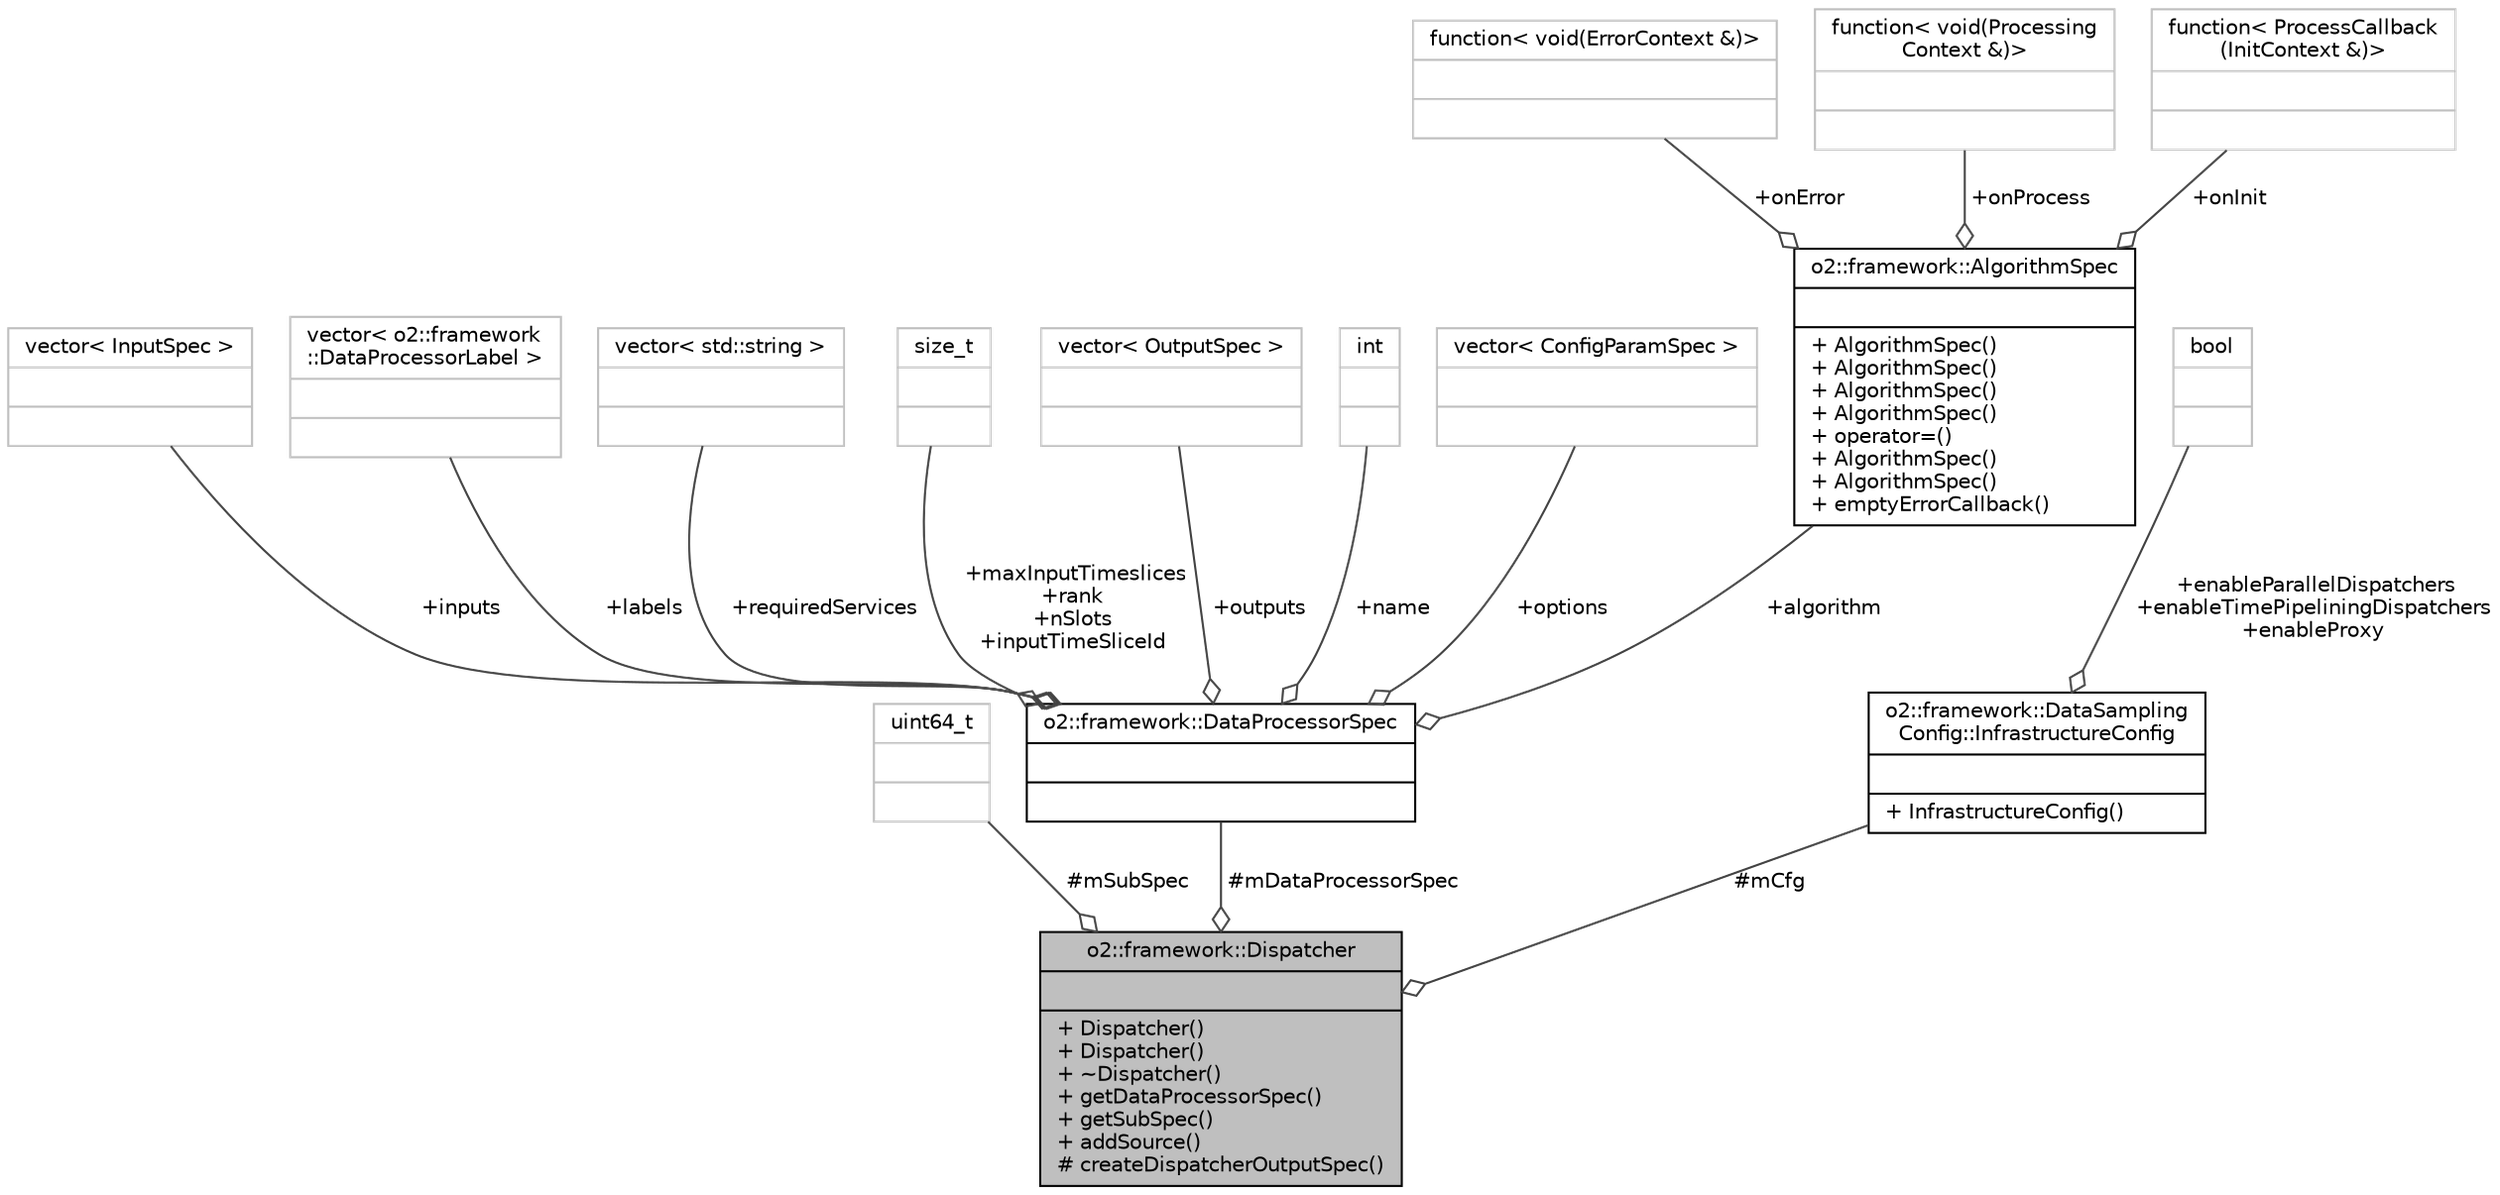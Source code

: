digraph "o2::framework::Dispatcher"
{
 // INTERACTIVE_SVG=YES
  bgcolor="transparent";
  edge [fontname="Helvetica",fontsize="10",labelfontname="Helvetica",labelfontsize="10"];
  node [fontname="Helvetica",fontsize="10",shape=record];
  Node1 [label="{o2::framework::Dispatcher\n||+ Dispatcher()\l+ Dispatcher()\l+ ~Dispatcher()\l+ getDataProcessorSpec()\l+ getSubSpec()\l+ addSource()\l# createDispatcherOutputSpec()\l}",height=0.2,width=0.4,color="black", fillcolor="grey75", style="filled" fontcolor="black"];
  Node2 -> Node1 [color="grey25",fontsize="10",style="solid",label=" #mSubSpec" ,arrowhead="odiamond",fontname="Helvetica"];
  Node2 [label="{uint64_t\n||}",height=0.2,width=0.4,color="grey75"];
  Node3 -> Node1 [color="grey25",fontsize="10",style="solid",label=" #mDataProcessorSpec" ,arrowhead="odiamond",fontname="Helvetica"];
  Node3 [label="{o2::framework::DataProcessorSpec\n||}",height=0.2,width=0.4,color="black",URL="$d0/d16/structo2_1_1framework_1_1DataProcessorSpec.html"];
  Node4 -> Node3 [color="grey25",fontsize="10",style="solid",label=" +inputs" ,arrowhead="odiamond",fontname="Helvetica"];
  Node4 [label="{vector\< InputSpec \>\n||}",height=0.2,width=0.4,color="grey75"];
  Node5 -> Node3 [color="grey25",fontsize="10",style="solid",label=" +labels" ,arrowhead="odiamond",fontname="Helvetica"];
  Node5 [label="{vector\< o2::framework\l::DataProcessorLabel \>\n||}",height=0.2,width=0.4,color="grey75"];
  Node6 -> Node3 [color="grey25",fontsize="10",style="solid",label=" +requiredServices" ,arrowhead="odiamond",fontname="Helvetica"];
  Node6 [label="{vector\< std::string \>\n||}",height=0.2,width=0.4,color="grey75"];
  Node7 -> Node3 [color="grey25",fontsize="10",style="solid",label=" +maxInputTimeslices\n+rank\n+nSlots\n+inputTimeSliceId" ,arrowhead="odiamond",fontname="Helvetica"];
  Node7 [label="{size_t\n||}",height=0.2,width=0.4,color="grey75"];
  Node8 -> Node3 [color="grey25",fontsize="10",style="solid",label=" +outputs" ,arrowhead="odiamond",fontname="Helvetica"];
  Node8 [label="{vector\< OutputSpec \>\n||}",height=0.2,width=0.4,color="grey75"];
  Node9 -> Node3 [color="grey25",fontsize="10",style="solid",label=" +name" ,arrowhead="odiamond",fontname="Helvetica"];
  Node9 [label="{int\n||}",height=0.2,width=0.4,color="grey75"];
  Node10 -> Node3 [color="grey25",fontsize="10",style="solid",label=" +options" ,arrowhead="odiamond",fontname="Helvetica"];
  Node10 [label="{vector\< ConfigParamSpec \>\n||}",height=0.2,width=0.4,color="grey75"];
  Node11 -> Node3 [color="grey25",fontsize="10",style="solid",label=" +algorithm" ,arrowhead="odiamond",fontname="Helvetica"];
  Node11 [label="{o2::framework::AlgorithmSpec\n||+ AlgorithmSpec()\l+ AlgorithmSpec()\l+ AlgorithmSpec()\l+ AlgorithmSpec()\l+ operator=()\l+ AlgorithmSpec()\l+ AlgorithmSpec()\l+ emptyErrorCallback()\l}",height=0.2,width=0.4,color="black",URL="$d4/d5e/structo2_1_1framework_1_1AlgorithmSpec.html"];
  Node12 -> Node11 [color="grey25",fontsize="10",style="solid",label=" +onError" ,arrowhead="odiamond",fontname="Helvetica"];
  Node12 [label="{function\< void(ErrorContext &)\>\n||}",height=0.2,width=0.4,color="grey75"];
  Node13 -> Node11 [color="grey25",fontsize="10",style="solid",label=" +onProcess" ,arrowhead="odiamond",fontname="Helvetica"];
  Node13 [label="{function\< void(Processing\lContext &)\>\n||}",height=0.2,width=0.4,color="grey75"];
  Node14 -> Node11 [color="grey25",fontsize="10",style="solid",label=" +onInit" ,arrowhead="odiamond",fontname="Helvetica"];
  Node14 [label="{function\< ProcessCallback\l(InitContext &)\>\n||}",height=0.2,width=0.4,color="grey75"];
  Node15 -> Node1 [color="grey25",fontsize="10",style="solid",label=" #mCfg" ,arrowhead="odiamond",fontname="Helvetica"];
  Node15 [label="{o2::framework::DataSampling\lConfig::InfrastructureConfig\n||+ InfrastructureConfig()\l}",height=0.2,width=0.4,color="black",URL="$d6/dea/structo2_1_1framework_1_1DataSamplingConfig_1_1InfrastructureConfig.html",tooltip="Structure that holds general data sampling infrastructure configuration. "];
  Node16 -> Node15 [color="grey25",fontsize="10",style="solid",label=" +enableParallelDispatchers\n+enableTimePipeliningDispatchers\n+enableProxy" ,arrowhead="odiamond",fontname="Helvetica"];
  Node16 [label="{bool\n||}",height=0.2,width=0.4,color="grey75"];
}
